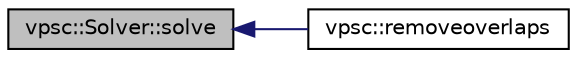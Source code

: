 digraph "vpsc::Solver::solve"
{
  edge [fontname="Helvetica",fontsize="10",labelfontname="Helvetica",labelfontsize="10"];
  node [fontname="Helvetica",fontsize="10",shape=record];
  rankdir="LR";
  Node25 [label="vpsc::Solver::solve",height=0.2,width=0.4,color="black", fillcolor="grey75", style="filled", fontcolor="black"];
  Node25 -> Node26 [dir="back",color="midnightblue",fontsize="10",style="solid",fontname="Helvetica"];
  Node26 [label="vpsc::removeoverlaps",height=0.2,width=0.4,color="black", fillcolor="white", style="filled",URL="$namespacevpsc.html#aeffe24e36fd546efbff7449cf33d1208",tooltip="Uses VPSC to remove overlaps between rectangles. "];
}
